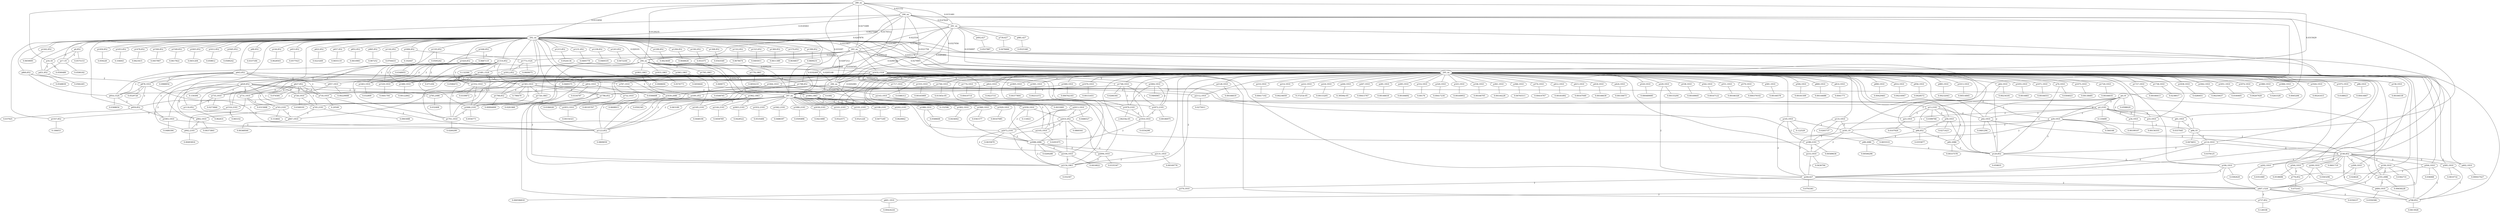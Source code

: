 graph {
	"p0,19" -- "c0"
	"c0" [ label="0.0598029"];
	"p0,19"[ pos="1.60395,9.97361!"];
	"p0,19" -- "p2,2193" [label="2"]
	"p0,19" -- "p13,2193" [label="2"]
	"p0,19" -- "p23,1910" [label="2"]
	"p0,19" -- "p29,1910" [label="2"]
	"p0,19" -- "p33,1910" [label="2"]
	"p0,19" -- "p42,1910" [label="2"]
	"p2,2193" -- "c1"
	"c1" [ label="0.135699"];
	"p2,2193"[ pos="1.14058,9.76792!"];
	"p2,2193" -- "p23,1910" [label="2"]
	"p2,2193" -- "p29,1910" [label="2"]
	"p2,2193" -- "p33,1910" [label="2"]
	"p2,2193" -- "p34,1910" [label="2"]
	"p2,2193" -- "p42,1910" [label="2"]
	"p2,2193" -- "p61,1910" [label="2"]
	"p2,2193" -- "p94,19" [label="2"]
	"p4,852" -- "c2"
	"c2" [ label="0.0575153"];
	"p4,852"[ pos="5.42854,9.94523!"];
	"p4,852" -- "p16,18" [label="2"]
	"p4,852" -- "p17,19" [label="2"]
	"p13,2193" -- "c4"
	"c4" [ label="0.0399766"];
	"p13,2193"[ pos="1.72754,9.78716!"];
	"p13,2193" -- "p23,1910" [label="2"]
	"p13,2193" -- "p42,1910" [label="2"]
	"p13,2193" -- "p59,1910" [label="2"]
	"p13,2193" -- "p66,852" [label="2"]
	"p13,2193" -- "p82,2086" [label="2"]
	"p16,18" -- "c5"
	"c5" [ label="0.0590489"];
	"p16,18"[ pos="6.19376,9.03952!"];
	"p16,18" -- "p451,852" [label="2"]
	"p17,19" -- "c6"
	"c6" [ label="0.0590182"];
	"p17,19"[ pos="4.6485,9.0515!"];
	"p17,19" -- "p451,852" [label="2"]
	"p23,1910" -- "c7"
	"c7" [ label="0.0107926"];
	"p23,1910"[ pos="1.54158,9.86749!"];
	"p29,1910" -- "c8"
	"c8" [ label="0.564166"];
	"p29,1910"[ pos="0.718179,9.2462!"];
	"p29,1910" -- "p94,19" [label="2"]
	"p29,1910" -- "p120,852" [label="2"]
	"p29,1910" -- "p146,852" [label="2"]
	"p29,1910" -- "p181,19" [label="2"]
	"p29,1910" -- "p188,2193" [label="2"]
	"p29,1910" -- "p244,627" [label="2"]
	"p33,1910" -- "c9"
	"c9" [ label="0.00156355"];
	"p33,1910"[ pos="1.45781,9.81335!"];
	"p34,1910" -- "c10"
	"c10" [ label="0.00199107"];
	"p34,1910"[ pos="1.34381,9.79186!"];
	"p42,1910" -- "c11"
	"c11" [ label="0.0401294"];
	"p42,1910"[ pos="1.51097,9.67534!"];
	"p42,1910" -- "p120,852" [label="2"]
	"p42,1910" -- "p146,852" [label="2"]
	"p59,1910" -- "c12"
	"c12" [ label="0.0271423"];
	"p59,1910"[ pos="1.61513,9.59276!"];
	"p59,1910" -- "p66,852" [label="2"]
	"p59,1910" -- "p120,852" [label="2"]
	"p61,1910" -- "c13"
	"c13" [ label="0.0357045"];
	"p61,1910"[ pos="0.909263,9.56397!"];
	"p61,1910" -- "p94,19" [label="2"]
	"p64,1910" -- "c14"
	"c14" [ label="0.00234181"];
	"p64,1910"[ pos="1.53563,9.60973!"];
	"p64,1910" -- "p120,852" [label="2"]
	"p66,852" -- "c15"
	"c15" [ label="0.0355877"];
	"p66,852"[ pos="1.97313,9.61707!"];
	"p66,852" -- "p82,2086" [label="2"]
	"p66,852" -- "p98,2086" [label="2"]
	"p70,1910" -- "c17"
	"c17" [ label="0.0304023"];
	"p70,1910"[ pos="1.30435,9.60831!"];
	"p70,1910" -- "p120,852" [label="2"]
	"p82,2086" -- "c18"
	"c18" [ label="0.00337578"];
	"p82,2086"[ pos="1.74827,9.5362!"];
	"p82,2086" -- "p120,852" [label="2"]
	"p86,1910" -- "c19"
	"c19" [ label="0.00414667"];
	"p86,1910"[ pos="1.11802,9.55882!"];
	"p90,852" -- "c20"
	"c20" [ label="0.0337184"];
	"p90,852"[ pos="2.14779,9.54977!"];
	"p94,19" -- "c22"
	"c22" [ label="0.0474651"];
	"p94,19"[ pos="0.747313,9.48486!"];
	"p94,19" -- "p114,1910" [label="2"]
	"p98,2086" -- "c23"
	"c23" [ label="0.00506296"];
	"p98,2086"[ pos="1.94556,9.54751!"];
	"p98,2086" -- "p120,852" [label="2"]
	"p114,1910" -- "c24"
	"c24" [ label="0.0378125"];
	"p114,1910"[ pos="0.654161,8.98651!"];
	"p114,1910" -- "p120,852" [label="2"]
	"p114,1910" -- "p146,852" [label="2"]
	"p114,1910" -- "p244,627" [label="2"]
	"p120,852" -- "c25"
	"c25" [ label="0.059835"];
	"p120,852"[ pos="2.47085,9.45135!"];
	"p120,852" -- "p184,1910" [label="2"]
	"p133,1910" -- "c27"
	"c27" [ label="0.0265737"];
	"p133,1910"[ pos="0.492725,9.39004!"];
	"p133,1910" -- "p181,19" [label="2"]
	"p133,1910" -- "p188,2193" [label="2"]
	"p144,852" -- "c28"
	"c28" [ label="0.0628503"];
	"p144,852"[ pos="3.67786,8.81247!"];
	"p145,1910" -- "c30"
	"c30" [ label="0.122529"];
	"p145,1910"[ pos="0.272328,9.23506!"];
	"p145,1910" -- "p181,19" [label="2"]
	"p145,1910" -- "p188,2193" [label="2"]
	"p145,1910" -- "p244,627" [label="2"]
	"p146,852" -- "c31"
	"c31" [ label="0.0601719"];
	"p146,852"[ pos="1.29675,7.91498!"];
	"p146,852" -- "p184,1910" [label="2"]
	"p146,852" -- "p202,1910" [label="2"]
	"p146,852" -- "p249,1910" [label="2"]
	"p146,852" -- "p309,1910" [label="2"]
	"p146,852" -- "p338,1910" [label="2"]
	"p146,852" -- "p355,2086" [label="2"]
	"p146,852" -- "p400,1910" [label="2"]
	"p146,852" -- "p402,1910" [label="2"]
	"p146,852" -- "p504,1910" [label="2"]
	"p146,852" -- "p544,1910" [label="2"]
	"p146,852" -- "p585,1910" [label="2"]
	"p158,1910" -- "c33"
	"c33" [ label="0.00184539"];
	"p158,1910"[ pos="1.11005,9.35829!"];
	"p181,19" -- "c34"
	"c34" [ label="0.0655533"];
	"p181,19"[ pos="0.577281,9.30242!"];
	"p181,19" -- "p188,2193" [label="2"]
	"p181,19" -- "p233,1910" [label="2"]
	"p184,1910" -- "c35"
	"c35" [ label="0.0382629"];
	"p184,1910"[ pos="0.649983,8.78874!"];
	"p184,1910" -- "p244,627" [label="2"]
	"p184,1910" -- "p407,1524" [label="2"]
	"p188,2193" -- "c36"
	"c36" [ label="0.00589636"];
	"p188,2193"[ pos="0.53222,9.24836!"];
	"p188,2193" -- "p233,1910" [label="2"]
	"p202,1910" -- "c37"
	"c37" [ label="0.0351069"];
	"p202,1910"[ pos="0.696671,8.64734!"];
	"p202,1910" -- "p407,1524" [label="2"]
	"p210,1910" -- "c38"
	"c38" [ label="0.00417102"];
	"p210,1910"[ pos="1.07212,9.13037!"];
	"p214,1910" -- "c39"
	"c39" [ label="0.00234059"];
	"p214,1910"[ pos="0.877974,9.1233!"];
	"p222,1910" -- "c40"
	"c40" [ label="9.37253e-05"];
	"p222,1910"[ pos="0.456449,9.07482!"];
	"p224,1910" -- "c41"
	"c41" [ label="0.00153205"];
	"p224,1910"[ pos="0.653549,9.08371!"];
	"p229,1910" -- "c42"
	"c42" [ label="0.00155204"];
	"p229,1910"[ pos="0.235664,9.04034!"];
	"p229,1910" -- "p244,627" [label="2"]
	"p233,1910" -- "c43"
	"c43" [ label="0.0436794"];
	"p233,1910"[ pos="0.222721,8.92245!"];
	"p233,1910" -- "p244,627" [label="2"]
	"p244,627" -- "c44"
	"c44" [ label="0.0793361"];
	"p244,627"[ pos="0.0453388,8.64159!"];
	"p244,627" -- "p379,1910" [label="2"]
	"p244,627" -- "p407,1524" [label="2"]
	"p249,1910" -- "c46"
	"c46" [ label="0.0363296"];
	"p249,1910"[ pos="0.730289,8.49086!"];
	"p249,1910" -- "p407,1524" [label="2"]
	"p264,1910" -- "c47"
	"c47" [ label="6.39594e-05"];
	"p264,1910"[ pos="0.840622,8.89575!"];
	"p267,1910" -- "c48"
	"c48" [ label="0.00415767"];
	"p267,1910"[ pos="0.645132,8.88251!"];
	"p281,1910" -- "c49"
	"c49" [ label="0.00146618"];
	"p281,1910"[ pos="0.424492,8.84307!"];
	"p285,1910" -- "c50"
	"c50" [ label="0.00184692"];
	"p285,1910"[ pos="0.227195,8.83176!"];
	"p309,1910" -- "c51"
	"c51" [ label="0.024626"];
	"p309,1910"[ pos="0.733792,8.30277!"];
	"p309,1910" -- "p407,1524" [label="2"]
	"p314,1910" -- "c52"
	"c52" [ label="0.00176"];
	"p314,1910"[ pos="1.0225,8.71364!"];
	"p320,1910" -- "c53"
	"c53" [ label="0.00417234"];
	"p320,1910"[ pos="0.825445,8.68343!"];
	"p325,1910" -- "c54"
	"c54" [ label="0.00169952"];
	"p325,1910"[ pos="0.429917,8.65636!"];
	"p336,1910" -- "c55"
	"c55" [ label="0.00166705"];
	"p336,1910"[ pos="0.197301,8.60294!"];
	"p338,1910" -- "c56"
	"c56" [ label="0.0362731"];
	"p338,1910"[ pos="0.784857,8.16545!"];
	"p338,1910" -- "p355,2086" [label="2"]
	"p338,1910" -- "p407,1524" [label="2"]
	"p338,1910" -- "p706,852" [label="2"]
	"p338,1910" -- "p737,852" [label="2"]
	"p355,2086" -- "c57"
	"c57" [ label="0.00658228"];
	"p355,2086"[ pos="1.21368,8.51912!"];
	"p355,2086" -- "p400,1910" [label="2"]
	"p361,1910" -- "c58"
	"c58" [ label="0.00144228"];
	"p361,1910"[ pos="1.01389,8.49547!"];
	"p366,1910" -- "c59"
	"c59" [ label="0.00765511"];
	"p366,1910"[ pos="0.59981,8.4584!"];
	"p374,1910" -- "c60"
	"c60" [ label="0.00416767"];
	"p374,1910"[ pos="0.387063,8.42336!"];
	"p379,1910" -- "c61"
	"c61" [ label="0.000596818"];
	"p379,1910"[ pos="0.18634,8.40837!"];
	"p400,1910" -- "c62"
	"c62" [ label="0.0350306"];
	"p400,1910"[ pos="0.860764,8.05111!"];
	"p400,1910" -- "p706,852" [label="2"]
	"p402,1910" -- "c63"
	"c63" [ label="0.000437427"];
	"p402,1910"[ pos="1.2104,8.31286!"];
	"p407,1524" -- "c64"
	"c64" [ label="0.0350237"];
	"p407,1524"[ pos="0.131593,7.97262!"];
	"p407,1524" -- "p601,1910" [label="2"]
	"p407,1524" -- "p706,852" [label="2"]
	"p407,1524" -- "p737,852" [label="2"]
	"p412,1910" -- "c65"
	"c65" [ label="0.00181892"];
	"p412,1910"[ pos="0.988922,8.27425!"];
	"p415,1910" -- "c66"
	"c66" [ label="0.00167049"];
	"p415,1910"[ pos="0.776236,8.2538!"];
	"p418,1910" -- "c67"
	"c67" [ label="0.00166639"];
	"p418,1910"[ pos="0.580934,8.24095!"];
	"p424,1910" -- "c68"
	"c68" [ label="0.00150673"];
	"p424,1910"[ pos="0.378157,8.22285!"];
	"p451,852" -- "c69"
	"c69" [ label="0.0582265"];
	"p451,852"[ pos="6.6493,8.14359!"];
	"p453,852" -- "c71"
	"c71" [ label="0.0577023"];
	"p453,852"[ pos="9.67552,6.40073!"];
	"p492,627" -- "c73"
	"c73" [ label="0.0527887"];
	"p492,627"[ pos="2.39819,8.12168!"];
	"p504,1910" -- "c75"
	"c75" [ label="0.036068"];
	"p504,1910"[ pos="0.900966,7.90303!"];
	"p504,1910" -- "p706,852" [label="2"]
	"p504,1910" -- "p776,852" [label="2"]
	"p520,1910" -- "c76"
	"c76" [ label="0.000489085"];
	"p520,1910"[ pos="0.977876,8.07773!"];
	"p538,1910" -- "c77"
	"c77" [ label="0.00169645"];
	"p538,1910"[ pos="0.753872,8.04047!"];
	"p542,1910" -- "c78"
	"c78" [ label="0.00167122"];
	"p542,1910"[ pos="0.556023,8.02859!"];
	"p544,1910" -- "c79"
	"c79" [ label="0.0538696"];
	"p544,1910"[ pos="1.05464,7.86996!"];
	"p544,1910" -- "p706,852" [label="2"]
	"p544,1910" -- "p776,852" [label="2"]
	"p551,1910" -- "c80"
	"c80" [ label="0.00166326"];
	"p551,1910"[ pos="0.339794,7.99208!"];
	"p579,1910" -- "c81"
	"c81" [ label="0.000379102"];
	"p579,1910"[ pos="0.94447,7.85162!"];
	"p581,1910" -- "c82"
	"c82" [ label="0.00146578"];
	"p581,1910"[ pos="0.748335,7.84245!"];
	"p585,1910" -- "c83"
	"c83" [ label="0.0610732"];
	"p585,1910"[ pos="1.15622,7.78195!"];
	"p585,1910" -- "p706,852" [label="2"]
	"p594,1910" -- "c84"
	"c84" [ label="0.00181509"];
	"p594,1910"[ pos="0.52202,7.80543!"];
	"p601,1910" -- "c85"
	"c85" [ label="0.00424224"];
	"p601,1910"[ pos="0.332943,7.79129!"];
	"p620,852" -- "c87"
	"c87" [ label="0.159394"];
	"p620,852"[ pos="6.07382,7.16645!"];
	"p620,852" -- "p718,1910" [label="2"]
	"p620,852" -- "p728,1910" [label="2"]
	"p620,852" -- "p731,1910" [label="2"]
	"p620,852" -- "p735,1910" [label="2"]
	"p620,852" -- "p745,2193" [label="2"]
	"p620,852" -- "p785,2086" [label="2"]
	"p620,852" -- "p847,1910" [label="2"]
	"p620,852" -- "p902,1910" [label="2"]
	"p620,852" -- "p942,2193" [label="2"]
	"p622,852" -- "c89"
	"c89" [ label="0.0223269"];
	"p622,852"[ pos="6.08879,7.7283!"];
	"p627,852" -- "c91"
	"c91" [ label="0.074584"];
	"p627,852"[ pos="6.94964,7.70838!"];
	"p627,852" -- "p718,1910" [label="2"]
	"p627,852" -- "p728,1910" [label="2"]
	"p627,852" -- "p731,1910" [label="2"]
	"p627,852" -- "p732,1910" [label="2"]
	"p627,852" -- "p735,1910" [label="2"]
	"p627,852" -- "p743,2193" [label="2"]
	"p627,852" -- "p745,2193" [label="2"]
	"p643,852" -- "c93"
	"c93" [ label="0.0988954"];
	"p643,852"[ pos="7.45185,7.34636!"];
	"p643,852" -- "p718,1910" [label="2"]
	"p643,852" -- "p787,1910" [label="2"]
	"p643,852" -- "p832,1910" [label="2"]
	"p643,852" -- "p878,1910" [label="2"]
	"p643,852" -- "p916,1524" [label="2"]
	"p643,852" -- "p957,1910" [label="2"]
	"p643,852" -- "p1003,1910" [label="2"]
	"p657,852" -- "c94"
	"c94" [ label="0.0655119"];
	"p657,852"[ pos="4.78811,6.49333!"];
	"p706,852" -- "c96"
	"c96" [ label="0.0613028"];
	"p706,852"[ pos="0.776685,7.60098!"];
	"p718,1910" -- "c98"
	"c98" [ label="0.20549"];
	"p718,1910"[ pos="6.81163,7.16286!"];
	"p718,1910" -- "p1123,852" [label="2"]
	"p728,1910" -- "c99"
	"c99" [ label="0.0349191"];
	"p728,1910"[ pos="6.31075,7.58767!"];
	"p728,1910" -- "p745,2193" [label="2"]
	"p731,1910" -- "c100"
	"c100" [ label="0.0315008"];
	"p731,1910"[ pos="6.50893,7.2355!"];
	"p731,1910" -- "p743,2193" [label="2"]
	"p731,1910" -- "p942,2193" [label="2"]
	"p732,1910" -- "c101"
	"c101" [ label="0.00195767"];
	"p732,1910"[ pos="6.98681,7.6115!"];
	"p735,1910" -- "c102"
	"c102" [ label="0.0273846"];
	"p735,1910"[ pos="6.60909,7.14954!"];
	"p735,1910" -- "p1116,852" [label="2"]
	"p737,852" -- "c103"
	"c103" [ label="0.128338"];
	"p737,852"[ pos="0.359156,6.7284!"];
	"p739,627" -- "c105"
	"c105" [ label="0.0476666"];
	"p739,627"[ pos="2.12629,7.29469!"];
	"p743,2193" -- "c107"
	"c107" [ label="0.153844"];
	"p743,2193"[ pos="6.52366,7.44634!"];
	"p743,2193" -- "p847,1910" [label="2"]
	"p743,2193" -- "p902,1910" [label="2"]
	"p745,2193" -- "c108"
	"c108" [ label="0.0903088"];
	"p745,2193"[ pos="6.39816,7.50509!"];
	"p745,2193" -- "p847,1910" [label="2"]
	"p776,852" -- "c109"
	"c109" [ label="0.075163"];
	"p776,852"[ pos="0.785877,6.94957!"];
	"p785,2086" -- "c111"
	"c111" [ label="0.032408"];
	"p785,2086"[ pos="6.16104,7.4928!"];
	"p787,1910" -- "c112"
	"c112" [ label="0.0306608"];
	"p787,1910"[ pos="7.34244,7.4802!"];
	"p800,1910" -- "c113"
	"c113" [ label="0.00144686"];
	"p800,1910"[ pos="7.16047,7.43418!"];
	"p814,1910" -- "c114"
	"c114" [ label="0.0041771"];
	"p814,1910"[ pos="6.74434,7.38253!"];
	"p822,1910" -- "c115"
	"c115" [ label="0.0423714"];
	"p822,1910"[ pos="6.8369,7.0041!"];
	"p822,1910" -- "p1123,852" [label="2"]
	"p832,1910" -- "c116"
	"c116" [ label="0.0334797"];
	"p832,1910"[ pos="7.0331,7.00867!"];
	"p832,1910" -- "p916,1524" [label="2"]
	"p832,1910" -- "p1123,852" [label="2"]
	"p847,1910" -- "c117"
	"c117" [ label="0.00368564"];
	"p847,1910"[ pos="6.19511,7.27602!"];
	"p852,852" -- "c118"
	"c118" [ label="0.0610983"];
	"p852,852"[ pos="9.15936,7.25498!"];
	"p860,852" -- "c121"
	"c121" [ label="0.0548839"];
	"p860,852"[ pos="7.89865,7.24941!"];
	"p860,852" -- "p878,1910" [label="2"]
	"p860,852" -- "p916,1524" [label="2"]
	"p878,1910" -- "c122"
	"c122" [ label="0.0529726"];
	"p878,1910"[ pos="7.20276,6.9904!"];
	"p878,1910" -- "p916,1524" [label="2"]
	"p878,1910" -- "p959,852" [label="2"]
	"p878,1910" -- "p1123,852" [label="2"]
	"p890,1910" -- "c123"
	"c123" [ label="0.00429461"];
	"p890,1910"[ pos="7.14353,7.21102!"];
	"p902,1910" -- "c124"
	"c124" [ label="0.00373841"];
	"p902,1910"[ pos="6.30116,7.20871!"];
	"p902,1910" -- "p942,2193" [label="2"]
	"p914,1910" -- "c125"
	"c125" [ label="0.00216947"];
	"p914,1910"[ pos="6.92974,7.18577!"];
	"p916,1524" -- "c126"
	"c126" [ label="0.0368654"];
	"p916,1524"[ pos="7.41898,7.16117!"];
	"p916,1524" -- "p959,852" [label="2"]
	"p942,2193" -- "c127"
	"c127" [ label="0.00493816"];
	"p942,2193"[ pos="6.16278,7.06165!"];
	"p956,1910" -- "c128"
	"c128" [ label="0.0028572"];
	"p956,1910"[ pos="6.94776,6.98265!"];
	"p957,1910" -- "c129"
	"c129" [ label="0.00229008"];
	"p957,1910"[ pos="7.30217,7.00679!"];
	"p957,1910" -- "p959,852" [label="2"]
	"p959,852" -- "c131"
	"c131" [ label="0.037925"];
	"p959,852"[ pos="7.42967,6.97775!"];
	"p959,852" -- "p1003,1910" [label="2"]
	"p965,852" -- "c132"
	"c132" [ label="0.067252"];
	"p965,852"[ pos="1.04788,6.96355!"];
	"p981,627" -- "c134"
	"c134" [ label="0.0525348"];
	"p981,627"[ pos="8.50344,6.95663!"];
	"p985,1910" -- "c136"
	"c136" [ label="0.00232043"];
	"p985,1910"[ pos="6.50987,6.95324!"];
	"p1003,1910" -- "c137"
	"c137" [ label="0.0480394"];
	"p1003,1910"[ pos="7.18266,6.78789!"];
	"p1003,1910" -- "p1123,852" [label="2"]
	"p1013,1910" -- "c138"
	"c138" [ label="0.00514845"];
	"p1013,1910"[ pos="6.2733,6.91742!"];
	"p1055,1910" -- "c139"
	"c139" [ label="0.0014683"];
	"p1055,1910"[ pos="7.30794,6.81818!"];
	"p1064,1910" -- "c140"
	"c140" [ label="0.0382"];
	"p1064,1910"[ pos="7.29997,6.71515!"];
	"p1064,1910" -- "p1091,852" [label="2"]
	"p1064,1910" -- "p1123,852" [label="2"]
	"p1069,1910" -- "c141"
	"c141" [ label="0.000762183"];
	"p1069,1910"[ pos="6.46804,6.72511!"];
	"p1069,1910" -- "p1123,852" [label="2"]
	"p1070,1910" -- "c142"
	"c142" [ label="0.00151651"];
	"p1070,1910"[ pos="6.66668,6.73328!"];
	"p1070,1910" -- "p1123,852" [label="2"]
	"p1071,1910" -- "c143"
	"c143" [ label="0.00166551"];
	"p1071,1910"[ pos="6.86154,6.73642!"];
	"p1075,1910" -- "c144"
	"c144" [ label="0.00138485"];
	"p1075,1910"[ pos="6.24773,6.6814!"];
	"p1091,852" -- "c145"
	"c145" [ label="0.0592345"];
	"p1091,852"[ pos="7.46499,6.41249!"];
	"p1116,852" -- "c148"
	"c148" [ label="0.062631"];
	"p1116,852"[ pos="5.82321,6.54494!"];
	"p1123,852" -- "c149"
	"c149" [ label="0.0809059"];
	"p1123,852"[ pos="6.89751,6.55061!"];
	"p1142,852" -- "c151"
	"c151" [ label="0.0704433"];
	"p1142,852"[ pos="3.3641,6.5355!"];
	"p1193,852" -- "c153"
	"c153" [ label="0.0595242"];
	"p1193,852"[ pos="1.79259,5.74356!"];
	"p1193,852" -- "p1516,2193" [label="2"]
	"p1215,852" -- "c155"
	"c155" [ label="0.0524134"];
	"p1215,852"[ pos="1.04942,6.35418!"];
	"p1231,852" -- "c157"
	"c157" [ label="0.0495779"];
	"p1231,852"[ pos="8.5119,6.22229!"];
	"p1238,852" -- "c159"
	"c159" [ label="0.0469335"];
	"p1238,852"[ pos="9.48466,6.22471!"];
	"p1243,852" -- "c161"
	"c161" [ label="0.0472244"];
	"p1243,852"[ pos="7.58427,6.20788!"];
	"p1290,852" -- "c163"
	"c163" [ label="0.0623649"];
	"p1290,852"[ pos="6.06813,5.67822!"];
	"p1294,852" -- "c165"
	"c165" [ label="0.0648626"];
	"p1294,852"[ pos="0.885359,5.84546!"];
	"p1302,852" -- "c168"
	"c168" [ label="0.053375"];
	"p1302,852"[ pos="7.18713,5.81619!"];
	"p1308,852" -- "c169"
	"c169" [ label="0.0543549"];
	"p1308,852"[ pos="1.31354,5.49573!"];
	"p1314,852" -- "c171"
	"c171" [ label="0.132584"];
	"p1314,852"[ pos="0.497075,5.21346!"];
	"p1314,852" -- "p1463,1910" [label="2"]
	"p1314,852" -- "p1480,1910" [label="2"]
	"p1314,852" -- "p1481,1524" [label="2"]
	"p1314,852" -- "p1529,1910" [label="2"]
	"p1314,852" -- "p1552,1910" [label="2"]
	"p1314,852" -- "p1583,1910" [label="2"]
	"p1314,852" -- "p1666,2193" [label="2"]
	"p1314,852" -- "p1701,1910" [label="2"]
	"p1322,852" -- "c174"
	"c174" [ label="0.0678474"];
	"p1322,852"[ pos="6.87854,5.71103!"];
	"p1323,852" -- "c176"
	"c176" [ label="0.0493011"];
	"p1323,852"[ pos="7.47651,5.25626!"];
	"p1369,852" -- "c177"
	"c177" [ label="0.0611389"];
	"p1369,852"[ pos="5.43815,5.24513!"];
	"p1374,852" -- "c180"
	"c180" [ label="0.0636837"];
	"p1374,852"[ pos="7.17066,5.24455!"];
	"p1399,852" -- "c181"
	"c181" [ label="0.0609231"];
	"p1399,852"[ pos="5.19624,4.93225!"];
	"p1420,852" -- "c183"
	"c183" [ label="0.0348955"];
	"p1420,852"[ pos="0.296062,5.10377!"];
	"p1420,852" -- "p1432,1524" [label="2"]
	"p1420,852" -- "p1463,1910" [label="2"]
	"p1420,852" -- "p1480,1910" [label="2"]
	"p1420,852" -- "p1529,1910" [label="2"]
	"p1432,1524" -- "c185"
	"c185" [ label="0.0469375"];
	"p1432,1524"[ pos="0.29157,4.40452!"];
	"p1432,1524" -- "p1463,1910" [label="2"]
	"p1432,1524" -- "p1529,1910" [label="2"]
	"p1432,1524" -- "p1552,1910" [label="2"]
	"p1432,1524" -- "p1555,1910" [label="2"]
	"p1432,1524" -- "p1666,2193" [label="2"]
	"p1432,1524" -- "p1701,1910" [label="2"]
	"p1432,1524" -- "p1717,1910" [label="2"]
	"p1432,1524" -- "p1748,1910" [label="2"]
	"p1432,1524" -- "p1774,1910" [label="2"]
	"p1432,1524" -- "p1804,1910" [label="2"]
	"p1432,1524" -- "p1805,1910" [label="2"]
	"p1432,1524" -- "p1872,2193" [label="2"]
	"p1432,1524" -- "p1879,2193" [label="2"]
	"p1432,1524" -- "p1901,1910" [label="2"]
	"p1432,1524" -- "p1910,1910" [label="2"]
	"p1442,852" -- "c186"
	"c186" [ label="0.0659095"];
	"p1442,852"[ pos="5.66733,5.01987!"];
	"p1446,852" -- "c188"
	"c188" [ label="0.0687119"];
	"p1446,852"[ pos="3.10884,5.00006!"];
	"p1446,852" -- "p1516,2193" [label="2"]
	"p1450,852" -- "c190"
	"c190" [ label="0.059228"];
	"p1450,852"[ pos="6.07883,4.86374!"];
	"p1453,852" -- "c192"
	"c192" [ label="0.104043"];
	"p1453,852"[ pos="4.35274,4.81554!"];
	"p1463,1910" -- "c194"
	"c194" [ label="0.032809"];
	"p1463,1910"[ pos="0.25101,4.93552!"];
	"p1478,852" -- "c195"
	"c195" [ label="0.0623415"];
	"p1478,852"[ pos="5.61764,4.82921!"];
	"p1480,1910" -- "c197"
	"c197" [ label="0.00122842"];
	"p1480,1910"[ pos="0.348319,4.94092!"];
	"p1481,1524" -- "c198"
	"c198" [ label="0.071294"];
	"p1481,1524"[ pos="0.98559,4.78379!"];
	"p1481,1524" -- "p1552,1910" [label="2"]
	"p1481,1524" -- "p1583,1910" [label="2"]
	"p1481,1524" -- "p1666,2193" [label="2"]
	"p1481,1524" -- "p1701,1910" [label="2"]
	"p1500,852" -- "c199"
	"c199" [ label="0.0457807"];
	"p1500,852"[ pos="2.16239,4.80498!"];
	"p1516,2193" -- "c201"
	"c201" [ label="0.065332"];
	"p1516,2193"[ pos="1.85744,4.82328!"];
	"p1516,2193" -- "p1557,852" [label="2"]
	"p1529,1910" -- "c202"
	"c202" [ label="0.0441704"];
	"p1529,1910"[ pos="0.341359,4.83839!"];
	"p1549,852" -- "c204"
	"c204" [ label="0.0617822"];
	"p1549,852"[ pos="6.89601,4.7495!"];
	"p1552,1910" -- "c205"
	"c205" [ label="0.0339872"];
	"p1552,1910"[ pos="0.37949,4.68539!"];
	"p1552,1910" -- "p1666,2193" [label="2"]
	"p1555,1910" -- "c206"
	"c206" [ label="0.00165909"];
	"p1555,1910"[ pos="0.339794,4.74547!"];
	"p1557,852" -- "c207"
	"c207" [ label="0.106653"];
	"p1557,852"[ pos="2.0314,4.68296!"];
	"p1583,1910" -- "c209"
	"c209" [ label="0.798479"];
	"p1583,1910"[ pos="1.05263,4.22047!"];
	"p1583,1910" -- "p1666,2193" [label="2"]
	"p1583,1910" -- "p1726,1863" [label="2"]
	"p1583,1910" -- "p1786,852" [label="2"]
	"p1583,1910" -- "p1798,852" [label="2"]
	"p1583,1910" -- "p1885,1863" [label="2"]
	"p1603,852" -- "c211"
	"c211" [ label="0.0451204"];
	"p1603,852"[ pos="7.43197,4.65728!"];
	"p1612,852" -- "c212"
	"c212" [ label="0.059812"];
	"p1612,852"[ pos="5.27597,4.64507!"];
	"p1645,852" -- "c214"
	"c214" [ label="0.0589242"];
	"p1645,852"[ pos="9.29546,4.63668!"];
	"p1666,2193" -- "c216"
	"c216" [ label="0.0556771"];
	"p1666,2193"[ pos="0.414998,4.53557!"];
	"p1666,2193" -- "p1701,1910" [label="2"]
	"p1684,852" -- "c217"
	"c217" [ label="0.102447"];
	"p1684,852"[ pos="9.17159,4.37815!"];
	"p1684,852" -- "p1773,1524" [label="2"]
	"p1701,1910" -- "c219"
	"c219" [ label="0.0260299"];
	"p1701,1910"[ pos="0.475664,4.40634!"];
	"p1717,1910" -- "c220"
	"c220" [ label="0.0388312"];
	"p1717,1910"[ pos="0.544641,4.28884!"];
	"p1720,1910" -- "c221"
	"c221" [ label="0.00166035"];
	"p1720,1910"[ pos="0.712464,4.37217!"];
	"p1726,1863" -- "c222"
	"c222" [ label="0.0281968"];
	"p1726,1863"[ pos="1.22032,4.3552!"];
	"p1727,1910" -- "c223"
	"c223" [ label="0.00166413"];
	"p1727,1910"[ pos="0.493247,4.32692!"];
	"p1738,1910" -- "c224"
	"c224" [ label="0.0238017"];
	"p1738,1910"[ pos="0.692734,4.25068!"];
	"p1748,1910" -- "c225"
	"c225" [ label="0.0266344"];
	"p1748,1910"[ pos="0.731178,4.0884!"];
	"p1748,1910" -- "p1786,852" [label="2"]
	"p1748,1910" -- "p1872,2193" [label="2"]
	"p1748,1910" -- "p1879,2193" [label="2"]
	"p1760,1910" -- "c226"
	"c226" [ label="4.01565e-05"];
	"p1760,1910"[ pos="0.904281,4.17986!"];
	"p1760,1910" -- "p1786,852" [label="2"]
	"p1773,1524" -- "c227"
	"c227" [ label="0.0609075"];
	"p1773,1524"[ pos="8.92863,4.05727!"];
	"p1773,1524" -- "p1812,852" [label="2"]
	"p1774,1910" -- "c228"
	"c228" [ label="0.00419714"];
	"p1774,1910"[ pos="0.494934,4.12026!"];
	"p1778,1863" -- "c229"
	"c229" [ label="0.0850219"];
	"p1778,1863"[ pos="3.14025,3.78911!"];
	"p1778,1863" -- "p1788,852" [label="2"]
	"p1786,852" -- "c231"
	"c231" [ label="0.0186028"];
	"p1786,852"[ pos="0.933712,4.05773!"];
	"p1786,852" -- "p1853,1910" [label="2"]
	"p1788,852" -- "c232"
	"c232" [ label="0.0508765"];
	"p1788,852"[ pos="2.1719,3.51923!"];
	"p1788,852" -- "p2105,1910" [label="2"]
	"p1788,852" -- "p2112,1910" [label="2"]
	"p1788,852" -- "p2143,1910" [label="2"]
	"p1788,852" -- "p2154,1863" [label="2"]
	"p1795,1863" -- "c234"
	"c234" [ label="0.069073"];
	"p1795,1863"[ pos="5.31302,3.7152!"];
	"p1798,852" -- "c236"
	"c236" [ label="0.00994899"];
	"p1798,852"[ pos="0.926201,4.02148!"];
	"p1798,852" -- "p1853,1910" [label="2"]
	"p1803,1863" -- "c237"
	"c237" [ label="0.0908694"];
	"p1803,1863"[ pos="7.01071,3.84528!"];
	"p1803,1863" -- "p1839,2086" [label="2"]
	"p1804,1910" -- "c238"
	"c238" [ label="0.0484965"];
	"p1804,1910"[ pos="0.491139,3.95405!"];
	"p1804,1910" -- "p1872,2193" [label="2"]
	"p1804,1910" -- "p1879,2193" [label="2"]
	"p1805,1910" -- "c239"
	"c239" [ label="0.00377804"];
	"p1805,1910"[ pos="0.534897,4.01131!"];
	"p1812,852" -- "c240"
	"c240" [ label="0.0586472"];
	"p1812,852"[ pos="8.21347,3.97354!"];
	"p1812,852" -- "p1839,2086" [label="2"]
	"p1833,1863" -- "c242"
	"c242" [ label="0.0576773"];
	"p1833,1863"[ pos="6.48667,3.70014!"];
	"p1838,1910" -- "c243"
	"c243" [ label="0.0280451"];
	"p1838,1910"[ pos="0.701503,3.91515!"];
	"p1839,2086" -- "c244"
	"c244" [ label="0.0608915"];
	"p1839,2086"[ pos="7.56695,3.81302!"];
	"p1842,1910" -- "c245"
	"c245" [ label="0.00259437"];
	"p1842,1910"[ pos="1.16343,3.9221!"];
	"p1851,1910" -- "c246"
	"c246" [ label="0.0160405"];
	"p1851,1910"[ pos="0.915363,3.71568!"];
	"p1853,1910" -- "c247"
	"c247" [ label="0.00154321"];
	"p1853,1910"[ pos="0.89097,3.87686!"];
	"p1863,1863" -- "c248"
	"c248" [ label="0.0450644"];
	"p1863,1863"[ pos="4.53067,3.27113!"];
	"p1863,1863" -- "p2185,2193" [label="2"]
	"p1872,2193" -- "c249"
	"c249" [ label="0.00186975"];
	"p1872,2193"[ pos="0.580933,3.8081!"];
	"p1872,2193" -- "p1910,1910" [label="2"]
	"p1874,1910" -- "c250"
	"c250" [ label="0.00267928"];
	"p1874,1910"[ pos="1.27346,3.80913!"];
	"p1879,2193" -- "c251"
	"c251" [ label="2.06254e-05"];
	"p1879,2193"[ pos="0.553532,3.79807!"];
	"p1879,2193" -- "p1910,1910" [label="2"]
	"p1880,1910" -- "c252"
	"c252" [ label="0.0263328"];
	"p1880,1910"[ pos="1.05527,3.65582!"];
	"p1884,1910" -- "c253"
	"c253" [ label="0.0045206"];
	"p1884,1910"[ pos="0.853312,3.76866!"];
	"p1885,1863" -- "c254"
	"c254" [ label="0.152596"];
	"p1885,1863"[ pos="1.42636,3.69309!"];
	"p1885,1863" -- "p1902,1910" [label="2"]
	"p1885,1863" -- "p1929,1910" [label="2"]
	"p1885,1863" -- "p1930,1910" [label="2"]
	"p1885,1863" -- "p1960,1910" [label="2"]
	"p1885,1863" -- "p1988,1910" [label="2"]
	"p1901,1910" -- "c255"
	"c255" [ label="0.00253372"];
	"p1901,1910"[ pos="0.687496,3.69972!"];
	"p1902,1910" -- "c256"
	"c256" [ label="0.0434042"];
	"p1902,1910"[ pos="1.24462,3.66515!"];
	"p1910,1910" -- "c257"
	"c257" [ label="0.0354298"];
	"p1910,1910"[ pos="0.807972,3.45157!"];
	"p1910,1910" -- "p2086,2086" [label="2"]
	"p1926,1910" -- "c258"
	"c258" [ label="0.00241615"];
	"p1926,1910"[ pos="1.05382,3.58274!"];
	"p1929,1910" -- "c259"
	"c259" [ label="0.00167085"];
	"p1929,1910"[ pos="1.24102,3.57717!"];
	"p1930,1910" -- "c260"
	"c260" [ label="0.114021"];
	"p1930,1910"[ pos="1.5362,3.41228!"];
	"p1930,1910" -- "p2031,852" [label="2"]
	"p1930,1910" -- "p2072,2193" [label="2"]
	"p1932,2193" -- "c261"
	"c261" [ label="0.0535406"];
	"p1932,2193"[ pos="2.71739,3.38037!"];
	"p1942,2193" -- "c262"
	"c262" [ label="0.0488397"];
	"p1942,2193"[ pos="3.12057,3.38858!"];
	"p1960,1910" -- "c263"
	"c263" [ label="0.0361577"];
	"p1960,1910"[ pos="1.17802,3.40616!"];
	"p1960,1910" -- "p2086,2086" [label="2"]
	"p1962,1863" -- "c264"
	"c264" [ label="0.063189"];
	"p1962,1863"[ pos="4.08142,3.2487!"];
	"p1962,1863" -- "p2003,2193" [label="2"]
	"p1962,1863" -- "p2144,2193" [label="2"]
	"p1975,1910" -- "c265"
	"c265" [ label="0.0188023"];
	"p1975,1910"[ pos="1.02517,3.43825!"];
	"p1988,1910" -- "c266"
	"c266" [ label="0.0588608"];
	"p1988,1910"[ pos="1.29274,3.34267!"];
	"p1988,1910" -- "p2086,2086" [label="2"]
	"p1990,2193" -- "c267"
	"c267" [ label="0.0595896"];
	"p1990,2193"[ pos="2.93378,3.01559!"];
	"p2003,2193" -- "c268"
	"c268" [ label="0.0428522"];
	"p2003,2193"[ pos="3.70608,3.13383!"];
	"p2013,1910" -- "c269"
	"c269" [ label="0.0486527"];
	"p2013,1910"[ pos="1.42289,3.2818!"];
	"p2013,1910" -- "p2031,852" [label="2"]
	"p2013,1910" -- "p2072,2193" [label="2"]
	"p2013,1910" -- "p2086,2086" [label="2"]
	"p2031,852" -- "c270"
	"c270" [ label="0.0869341"];
	"p2031,852"[ pos="1.9313,3.2714!"];
	"p2031,852" -- "p2072,2193" [label="2"]
	"p2031,852" -- "p2094,1910" [label="2"]
	"p2031,852" -- "p2104,1910" [label="2"]
	"p2031,852" -- "p2105,1910" [label="2"]
	"p2038,2193" -- "c272"
	"c272" [ label="0.0421808"];
	"p2038,2193"[ pos="2.81593,3.18347!"];
	"p2072,2193" -- "c273"
	"c273" [ label="0.0635879"];
	"p2072,2193"[ pos="1.51361,3.18181!"];
	"p2072,2193" -- "p2086,2086" [label="2"]
	"p2072,2193" -- "p2104,1910" [label="2"]
	"p2086,2086" -- "c274"
	"c274" [ label="0.0269288"];
	"p2086,2086"[ pos="1.30773,3.06181!"];
	"p2086,2086" -- "p2094,1910" [label="2"]
	"p2086,2086" -- "p2104,1910" [label="2"]
	"p2086,2086" -- "p2131,1910" [label="2"]
	"p2086,2086" -- "p2154,1863" [label="2"]
	"p2094,1910" -- "c275"
	"c275" [ label="0.0335347"];
	"p2094,1910"[ pos="1.78631,3.07559!"];
	"p2094,1910" -- "p2154,1863" [label="2"]
	"p2101,2193" -- "c276"
	"c276" [ label="0.0522571"];
	"p2101,2193"[ pos="2.50509,3.00453!"];
	"p2104,1910" -- "c277"
	"c277" [ label="0.0416822"];
	"p2104,1910"[ pos="1.6003,3.07975!"];
	"p2104,1910" -- "p2154,1863" [label="2"]
	"p2105,1910" -- "c278"
	"c278" [ label="0.0291975"];
	"p2105,1910"[ pos="1.94773,3.04772!"];
	"p2105,1910" -- "p2154,1863" [label="2"]
	"p2112,1910" -- "c279"
	"c279" [ label="0.0275011"];
	"p2112,1910"[ pos="2.07246,3.02297!"];
	"p2128,1910" -- "c280"
	"c280" [ label="0.00166619"];
	"p2128,1910"[ pos="1.80856,3.00339!"];
	"p2128,1910" -- "p2154,1863" [label="2"]
	"p2131,1910" -- "c281"
	"c281" [ label="0.00169776"];
	"p2131,1910"[ pos="1.60882,2.99522!"];
	"p2131,1910" -- "p2154,1863" [label="2"]
	"p2143,1910" -- "c282"
	"c282" [ label="0.0033995"];
	"p2143,1910"[ pos="2.02339,2.93382!"];
	"p2143,1910" -- "p2154,1863" [label="2"]
	"p2144,2193" -- "c283"
	"c283" [ label="0.0458769"];
	"p2144,2193"[ pos="3.93812,2.92649!"];
	"p2154,1863" -- "c284"
	"c284" [ label="0.032307"];
	"p2154,1863"[ pos="1.87917,2.84808!"];
	"p2185,2193" -- "c285"
	"c285" [ label="0.0448194"];
	"p2185,2193"[ pos="4.2339,2.59618!"];
	"p2191,2193" -- "c286"
	"c286" [ label="0.0521226"];
	"p2191,2193"[ pos="3.08271,1.3184!"];
	"p2198,2193" -- "c287"
	"c287" [ label="0.0477249"];
	"p2198,2193"[ pos="4.58129,1.67379!"];
	"p2202,2193" -- "c288"
	"c288" [ label="0.0629842"];
	"p2202,2193"[ pos="4.48976,0.442819!"];
	"289_on" -- "290_on" [label="0.021152"]
	"289_on" -- "291_on" [label="0.0151481"]
	"289_on" -- "292_on" [label="0.0153958"]
	"289_on" -- "293_on" [label="0.0271689"]
	"289_on" -- "294_on" [label="0.0129235"]
	"289_on" -- "295_on" [label="0.0315629"]
	"289_on" -- "296_on" [label="0.0242461"]
	"289_on" -- "297_on" [label="0.033297"]
	"290_on" -- "291_on" [label="0.0147629"]
	"290_on" -- "292_on" [label="0.0145043"]
	"290_on" -- "293_on" [label="0.0170512"]
	"290_on" -- "294_on" [label="0.0247876"]
	"290_on" -- "295_on" [label="0.0327056"]
	"290_on" -- "296_on" [label="0.0321758"]
	"290_on" -- "297_on" [label="0.0257155"]
	"291_on" -- "292_on" [label="0.00275081"]
	"291_on" -- "293_on" [label="0.022554"]
	"291_on" -- "294_on" [label="0.0199119"]
	"291_on" -- "295_on" [label="0.0350097"]
	"291_on" -- "296_on" [label="0.0285891"]
	"291_on" -- "297_on" [label="0.0296518"]
	"292_on" -- "293_on" [label="0.0223857"]
	"292_on" -- "294_on" [label="0.020101"]
	"292_on" -- "295_on" [label="0.0351176"]
	"292_on" -- "296_on" [label="0.0287212"]
	"292_on" -- "297_on" [label="0.0295239"]
	"293_on" -- "294_on" [label="0.030086"]
	"293_on" -- "295_on" [label="0.027909"]
	"293_on" -- "296_on" [label="0.0344565"]
	"293_on" -- "297_on" [label="0.0192495"]
	"294_on" -- "295_on" [label="0.0287958"]
	"294_on" -- "296_on" [label="0.0205148"]
	"294_on" -- "297_on" [label="0.035179"]
	"295_on" -- "296_on" [label="0.0202074"]
	"295_on" -- "297_on" [label="0.0202081"]
	"296_on" -- "297_on" [label="0.0285781"]
	"289_on" -- "p16,18"
	"290_on" -- "p0,19"
	"290_on" -- "p17,19"
	"290_on" -- "p94,19"
	"290_on" -- "p181,19"
	"291_on" -- "p244,627"
	"291_on" -- "p492,627"
	"291_on" -- "p739,627"
	"291_on" -- "p981,627"
	"292_on" -- "p4,852"
	"292_on" -- "p66,852"
	"292_on" -- "p90,852"
	"292_on" -- "p120,852"
	"292_on" -- "p144,852"
	"292_on" -- "p146,852"
	"292_on" -- "p451,852"
	"292_on" -- "p453,852"
	"292_on" -- "p620,852"
	"292_on" -- "p622,852"
	"292_on" -- "p627,852"
	"292_on" -- "p643,852"
	"292_on" -- "p657,852"
	"292_on" -- "p706,852"
	"292_on" -- "p737,852"
	"292_on" -- "p776,852"
	"292_on" -- "p852,852"
	"292_on" -- "p860,852"
	"292_on" -- "p959,852"
	"292_on" -- "p965,852"
	"292_on" -- "p1091,852"
	"292_on" -- "p1116,852"
	"292_on" -- "p1123,852"
	"292_on" -- "p1142,852"
	"292_on" -- "p1193,852"
	"292_on" -- "p1215,852"
	"292_on" -- "p1231,852"
	"292_on" -- "p1238,852"
	"292_on" -- "p1243,852"
	"292_on" -- "p1290,852"
	"292_on" -- "p1294,852"
	"292_on" -- "p1302,852"
	"292_on" -- "p1308,852"
	"292_on" -- "p1314,852"
	"292_on" -- "p1322,852"
	"292_on" -- "p1323,852"
	"292_on" -- "p1369,852"
	"292_on" -- "p1374,852"
	"292_on" -- "p1399,852"
	"292_on" -- "p1420,852"
	"292_on" -- "p1442,852"
	"292_on" -- "p1446,852"
	"292_on" -- "p1450,852"
	"292_on" -- "p1453,852"
	"292_on" -- "p1478,852"
	"292_on" -- "p1500,852"
	"292_on" -- "p1549,852"
	"292_on" -- "p1557,852"
	"292_on" -- "p1603,852"
	"292_on" -- "p1612,852"
	"292_on" -- "p1645,852"
	"292_on" -- "p1684,852"
	"292_on" -- "p1786,852"
	"292_on" -- "p1788,852"
	"292_on" -- "p1798,852"
	"292_on" -- "p1812,852"
	"292_on" -- "p2031,852"
	"293_on" -- "p407,1524"
	"293_on" -- "p916,1524"
	"293_on" -- "p1432,1524"
	"293_on" -- "p1481,1524"
	"293_on" -- "p1773,1524"
	"294_on" -- "p1726,1863"
	"294_on" -- "p1778,1863"
	"294_on" -- "p1795,1863"
	"294_on" -- "p1803,1863"
	"294_on" -- "p1833,1863"
	"294_on" -- "p1863,1863"
	"294_on" -- "p1885,1863"
	"294_on" -- "p1962,1863"
	"294_on" -- "p2154,1863"
	"295_on" -- "p23,1910"
	"295_on" -- "p29,1910"
	"295_on" -- "p33,1910"
	"295_on" -- "p34,1910"
	"295_on" -- "p42,1910"
	"295_on" -- "p59,1910"
	"295_on" -- "p61,1910"
	"295_on" -- "p64,1910"
	"295_on" -- "p70,1910"
	"295_on" -- "p86,1910"
	"295_on" -- "p114,1910"
	"295_on" -- "p133,1910"
	"295_on" -- "p145,1910"
	"295_on" -- "p158,1910"
	"295_on" -- "p184,1910"
	"295_on" -- "p202,1910"
	"295_on" -- "p210,1910"
	"295_on" -- "p214,1910"
	"295_on" -- "p222,1910"
	"295_on" -- "p224,1910"
	"295_on" -- "p229,1910"
	"295_on" -- "p233,1910"
	"295_on" -- "p249,1910"
	"295_on" -- "p264,1910"
	"295_on" -- "p267,1910"
	"295_on" -- "p281,1910"
	"295_on" -- "p285,1910"
	"295_on" -- "p309,1910"
	"295_on" -- "p314,1910"
	"295_on" -- "p320,1910"
	"295_on" -- "p325,1910"
	"295_on" -- "p336,1910"
	"295_on" -- "p338,1910"
	"295_on" -- "p361,1910"
	"295_on" -- "p366,1910"
	"295_on" -- "p374,1910"
	"295_on" -- "p379,1910"
	"295_on" -- "p400,1910"
	"295_on" -- "p402,1910"
	"295_on" -- "p412,1910"
	"295_on" -- "p415,1910"
	"295_on" -- "p418,1910"
	"295_on" -- "p424,1910"
	"295_on" -- "p504,1910"
	"295_on" -- "p520,1910"
	"295_on" -- "p538,1910"
	"295_on" -- "p542,1910"
	"295_on" -- "p544,1910"
	"295_on" -- "p551,1910"
	"295_on" -- "p579,1910"
	"295_on" -- "p581,1910"
	"295_on" -- "p585,1910"
	"295_on" -- "p594,1910"
	"295_on" -- "p601,1910"
	"295_on" -- "p718,1910"
	"295_on" -- "p728,1910"
	"295_on" -- "p731,1910"
	"295_on" -- "p732,1910"
	"295_on" -- "p735,1910"
	"295_on" -- "p787,1910"
	"295_on" -- "p800,1910"
	"295_on" -- "p814,1910"
	"295_on" -- "p822,1910"
	"295_on" -- "p832,1910"
	"295_on" -- "p847,1910"
	"295_on" -- "p878,1910"
	"295_on" -- "p890,1910"
	"295_on" -- "p902,1910"
	"295_on" -- "p914,1910"
	"295_on" -- "p956,1910"
	"295_on" -- "p957,1910"
	"295_on" -- "p985,1910"
	"295_on" -- "p1003,1910"
	"295_on" -- "p1013,1910"
	"295_on" -- "p1055,1910"
	"295_on" -- "p1064,1910"
	"295_on" -- "p1069,1910"
	"295_on" -- "p1070,1910"
	"295_on" -- "p1071,1910"
	"295_on" -- "p1075,1910"
	"295_on" -- "p1463,1910"
	"295_on" -- "p1480,1910"
	"295_on" -- "p1529,1910"
	"295_on" -- "p1552,1910"
	"295_on" -- "p1555,1910"
	"295_on" -- "p1583,1910"
	"295_on" -- "p1701,1910"
	"295_on" -- "p1717,1910"
	"295_on" -- "p1720,1910"
	"295_on" -- "p1727,1910"
	"295_on" -- "p1738,1910"
	"295_on" -- "p1748,1910"
	"295_on" -- "p1760,1910"
	"295_on" -- "p1774,1910"
	"295_on" -- "p1804,1910"
	"295_on" -- "p1805,1910"
	"295_on" -- "p1838,1910"
	"295_on" -- "p1842,1910"
	"295_on" -- "p1851,1910"
	"295_on" -- "p1853,1910"
	"295_on" -- "p1874,1910"
	"295_on" -- "p1880,1910"
	"295_on" -- "p1884,1910"
	"295_on" -- "p1901,1910"
	"295_on" -- "p1902,1910"
	"295_on" -- "p1910,1910"
	"295_on" -- "p1926,1910"
	"295_on" -- "p1929,1910"
	"295_on" -- "p1930,1910"
	"295_on" -- "p1960,1910"
	"295_on" -- "p1975,1910"
	"295_on" -- "p1988,1910"
	"295_on" -- "p2013,1910"
	"295_on" -- "p2094,1910"
	"295_on" -- "p2104,1910"
	"295_on" -- "p2105,1910"
	"295_on" -- "p2112,1910"
	"295_on" -- "p2128,1910"
	"295_on" -- "p2131,1910"
	"295_on" -- "p2143,1910"
	"296_on" -- "p82,2086"
	"296_on" -- "p98,2086"
	"296_on" -- "p355,2086"
	"296_on" -- "p785,2086"
	"296_on" -- "p1839,2086"
	"296_on" -- "p2086,2086"
	"297_on" -- "p2,2193"
	"297_on" -- "p13,2193"
	"297_on" -- "p188,2193"
	"297_on" -- "p743,2193"
	"297_on" -- "p745,2193"
	"297_on" -- "p942,2193"
	"297_on" -- "p1516,2193"
	"297_on" -- "p1666,2193"
	"297_on" -- "p1872,2193"
	"297_on" -- "p1879,2193"
	"297_on" -- "p1932,2193"
	"297_on" -- "p1942,2193"
	"297_on" -- "p1990,2193"
	"297_on" -- "p2003,2193"
	"297_on" -- "p2038,2193"
	"297_on" -- "p2072,2193"
	"297_on" -- "p2101,2193"
	"297_on" -- "p2144,2193"
	"297_on" -- "p2185,2193"
	"297_on" -- "p2191,2193"
	"297_on" -- "p2198,2193"
	"297_on" -- "p2202,2193"
}
